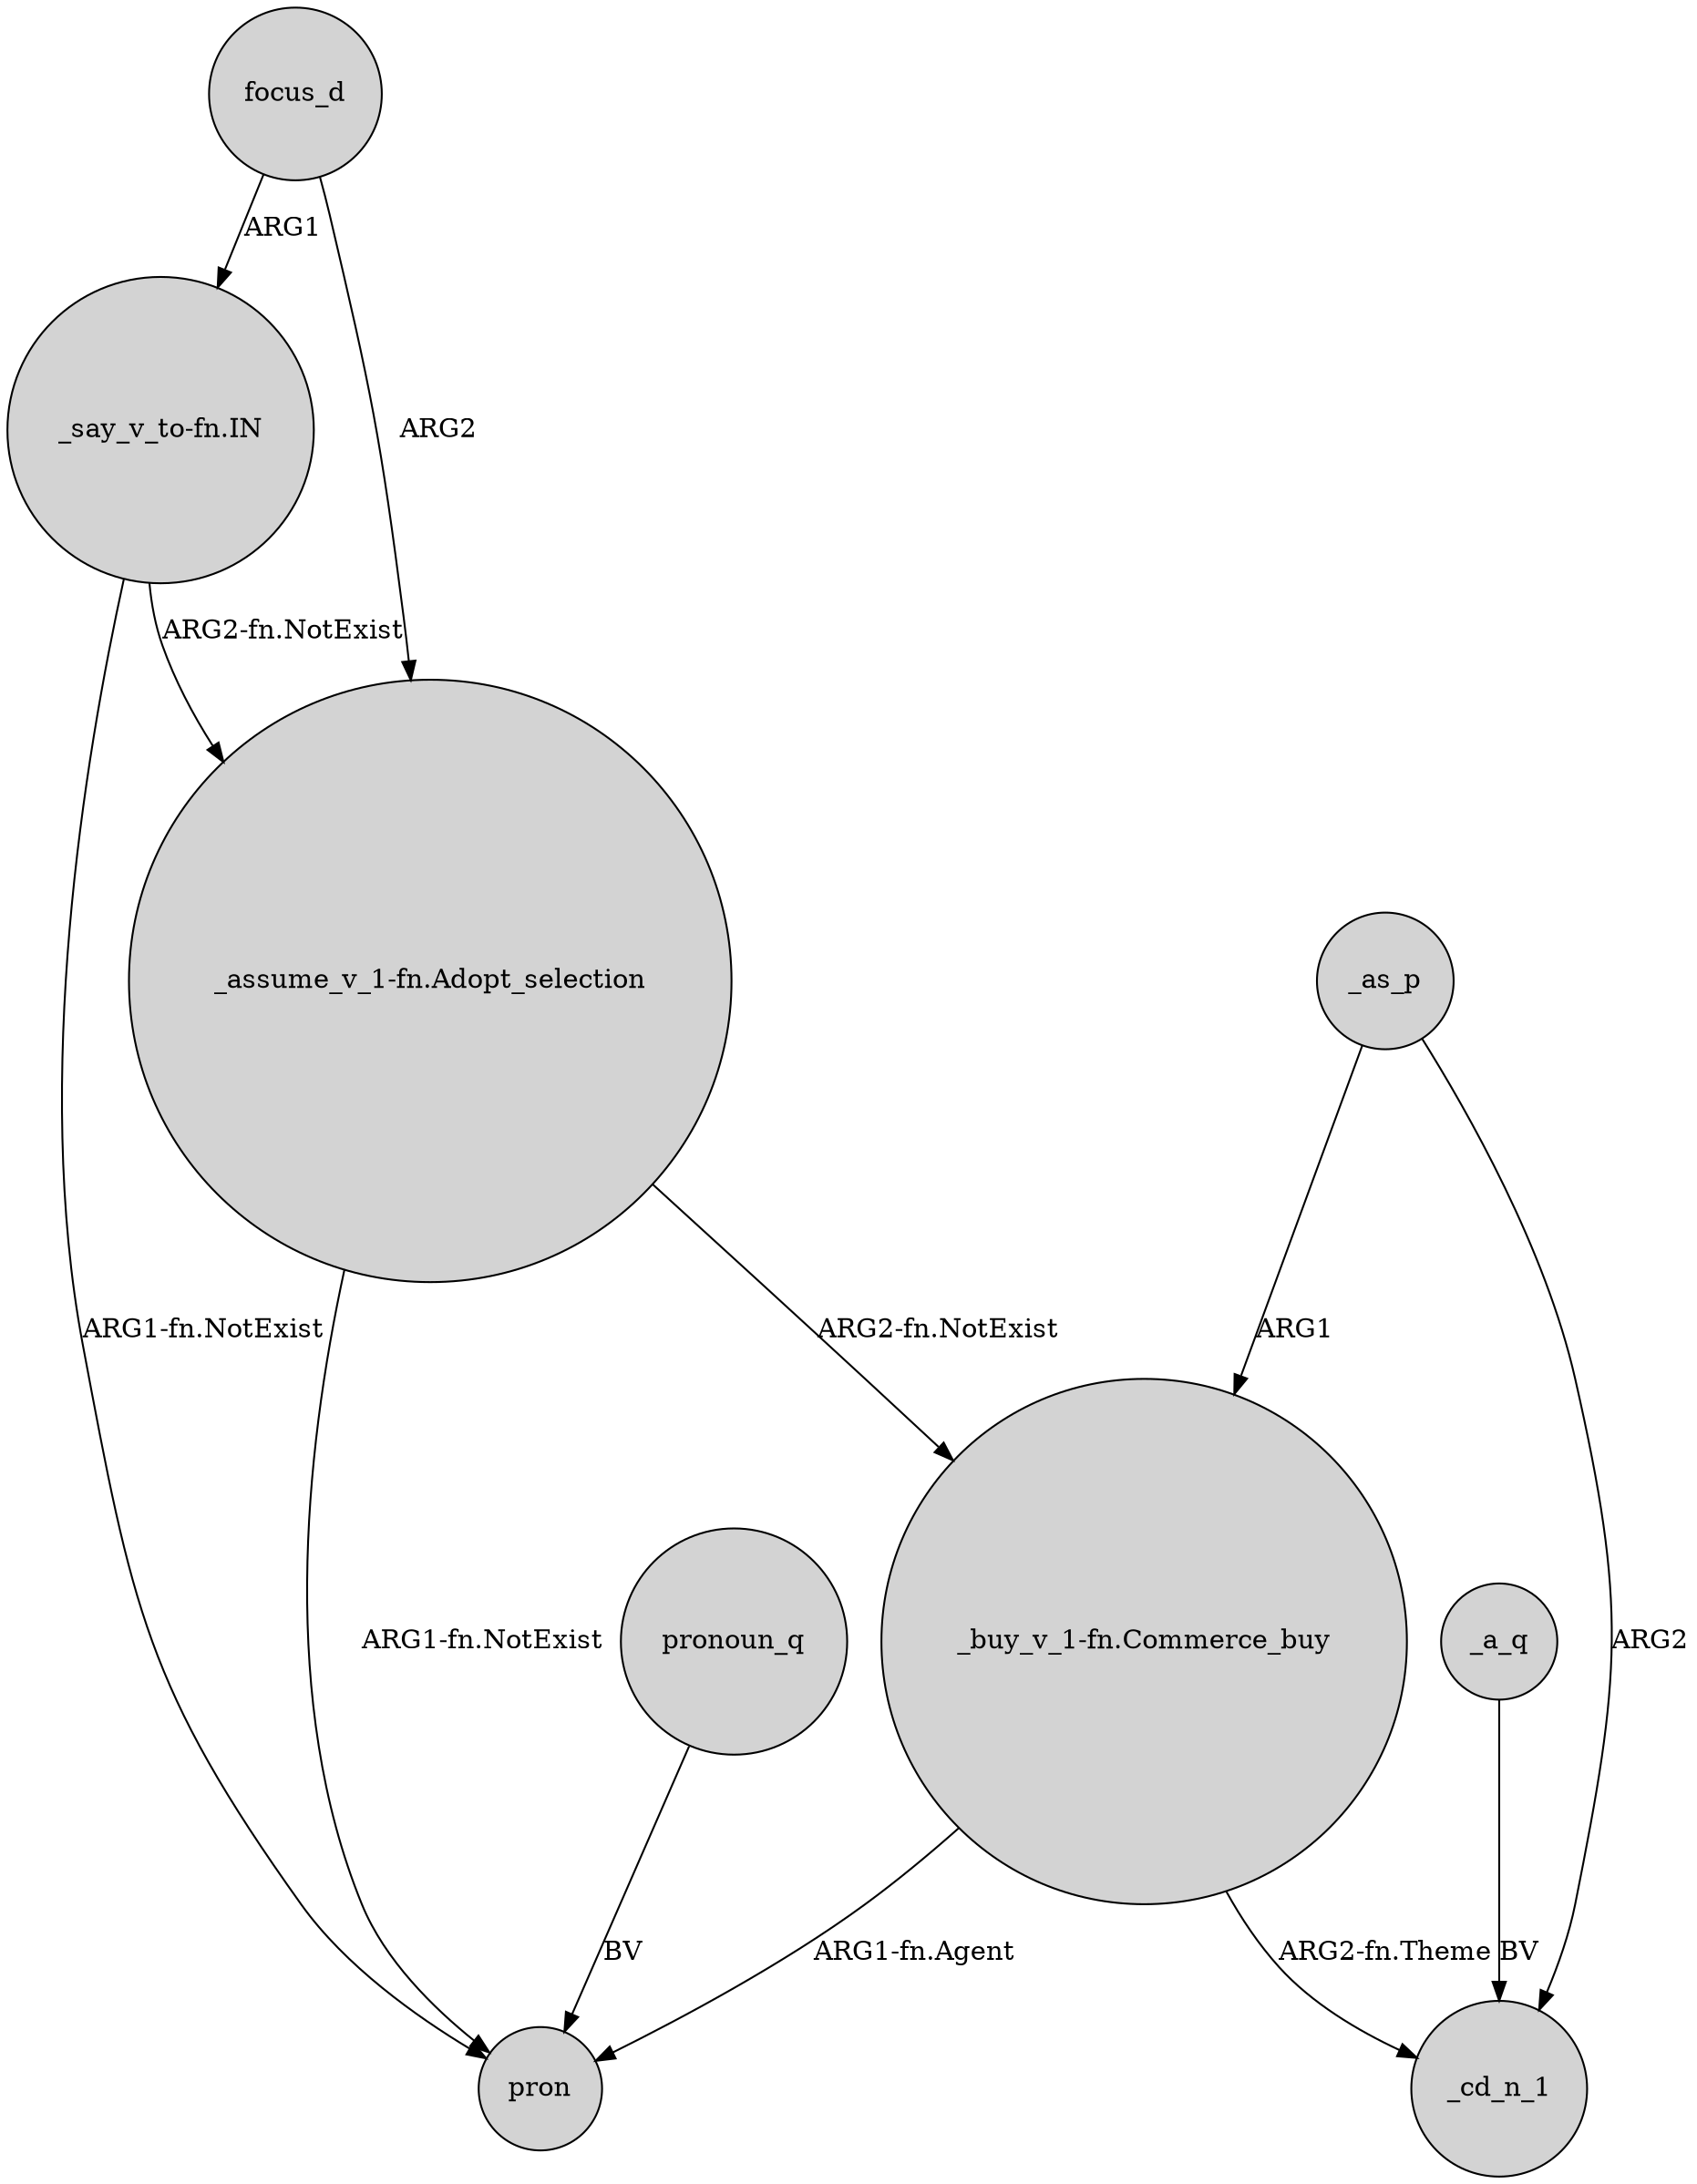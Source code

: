digraph {
	node [shape=circle style=filled]
	"_assume_v_1-fn.Adopt_selection" -> pron [label="ARG1-fn.NotExist"]
	"_say_v_to-fn.IN" -> pron [label="ARG1-fn.NotExist"]
	focus_d -> "_assume_v_1-fn.Adopt_selection" [label=ARG2]
	"_say_v_to-fn.IN" -> "_assume_v_1-fn.Adopt_selection" [label="ARG2-fn.NotExist"]
	_a_q -> _cd_n_1 [label=BV]
	_as_p -> "_buy_v_1-fn.Commerce_buy" [label=ARG1]
	"_assume_v_1-fn.Adopt_selection" -> "_buy_v_1-fn.Commerce_buy" [label="ARG2-fn.NotExist"]
	"_buy_v_1-fn.Commerce_buy" -> _cd_n_1 [label="ARG2-fn.Theme"]
	"_buy_v_1-fn.Commerce_buy" -> pron [label="ARG1-fn.Agent"]
	focus_d -> "_say_v_to-fn.IN" [label=ARG1]
	_as_p -> _cd_n_1 [label=ARG2]
	pronoun_q -> pron [label=BV]
}
